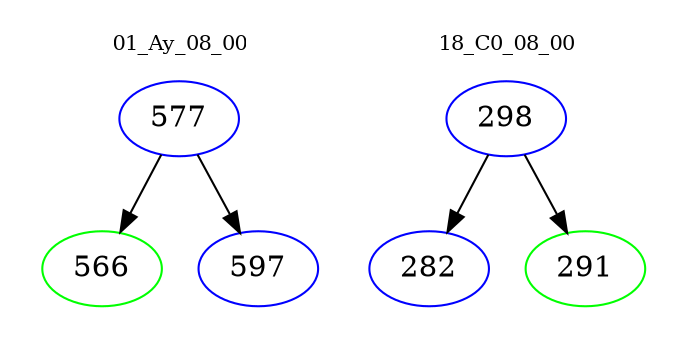 digraph{
subgraph cluster_0 {
color = white
label = "01_Ay_08_00";
fontsize=10;
T0_577 [label="577", color="blue"]
T0_577 -> T0_566 [color="black"]
T0_566 [label="566", color="green"]
T0_577 -> T0_597 [color="black"]
T0_597 [label="597", color="blue"]
}
subgraph cluster_1 {
color = white
label = "18_C0_08_00";
fontsize=10;
T1_298 [label="298", color="blue"]
T1_298 -> T1_282 [color="black"]
T1_282 [label="282", color="blue"]
T1_298 -> T1_291 [color="black"]
T1_291 [label="291", color="green"]
}
}
